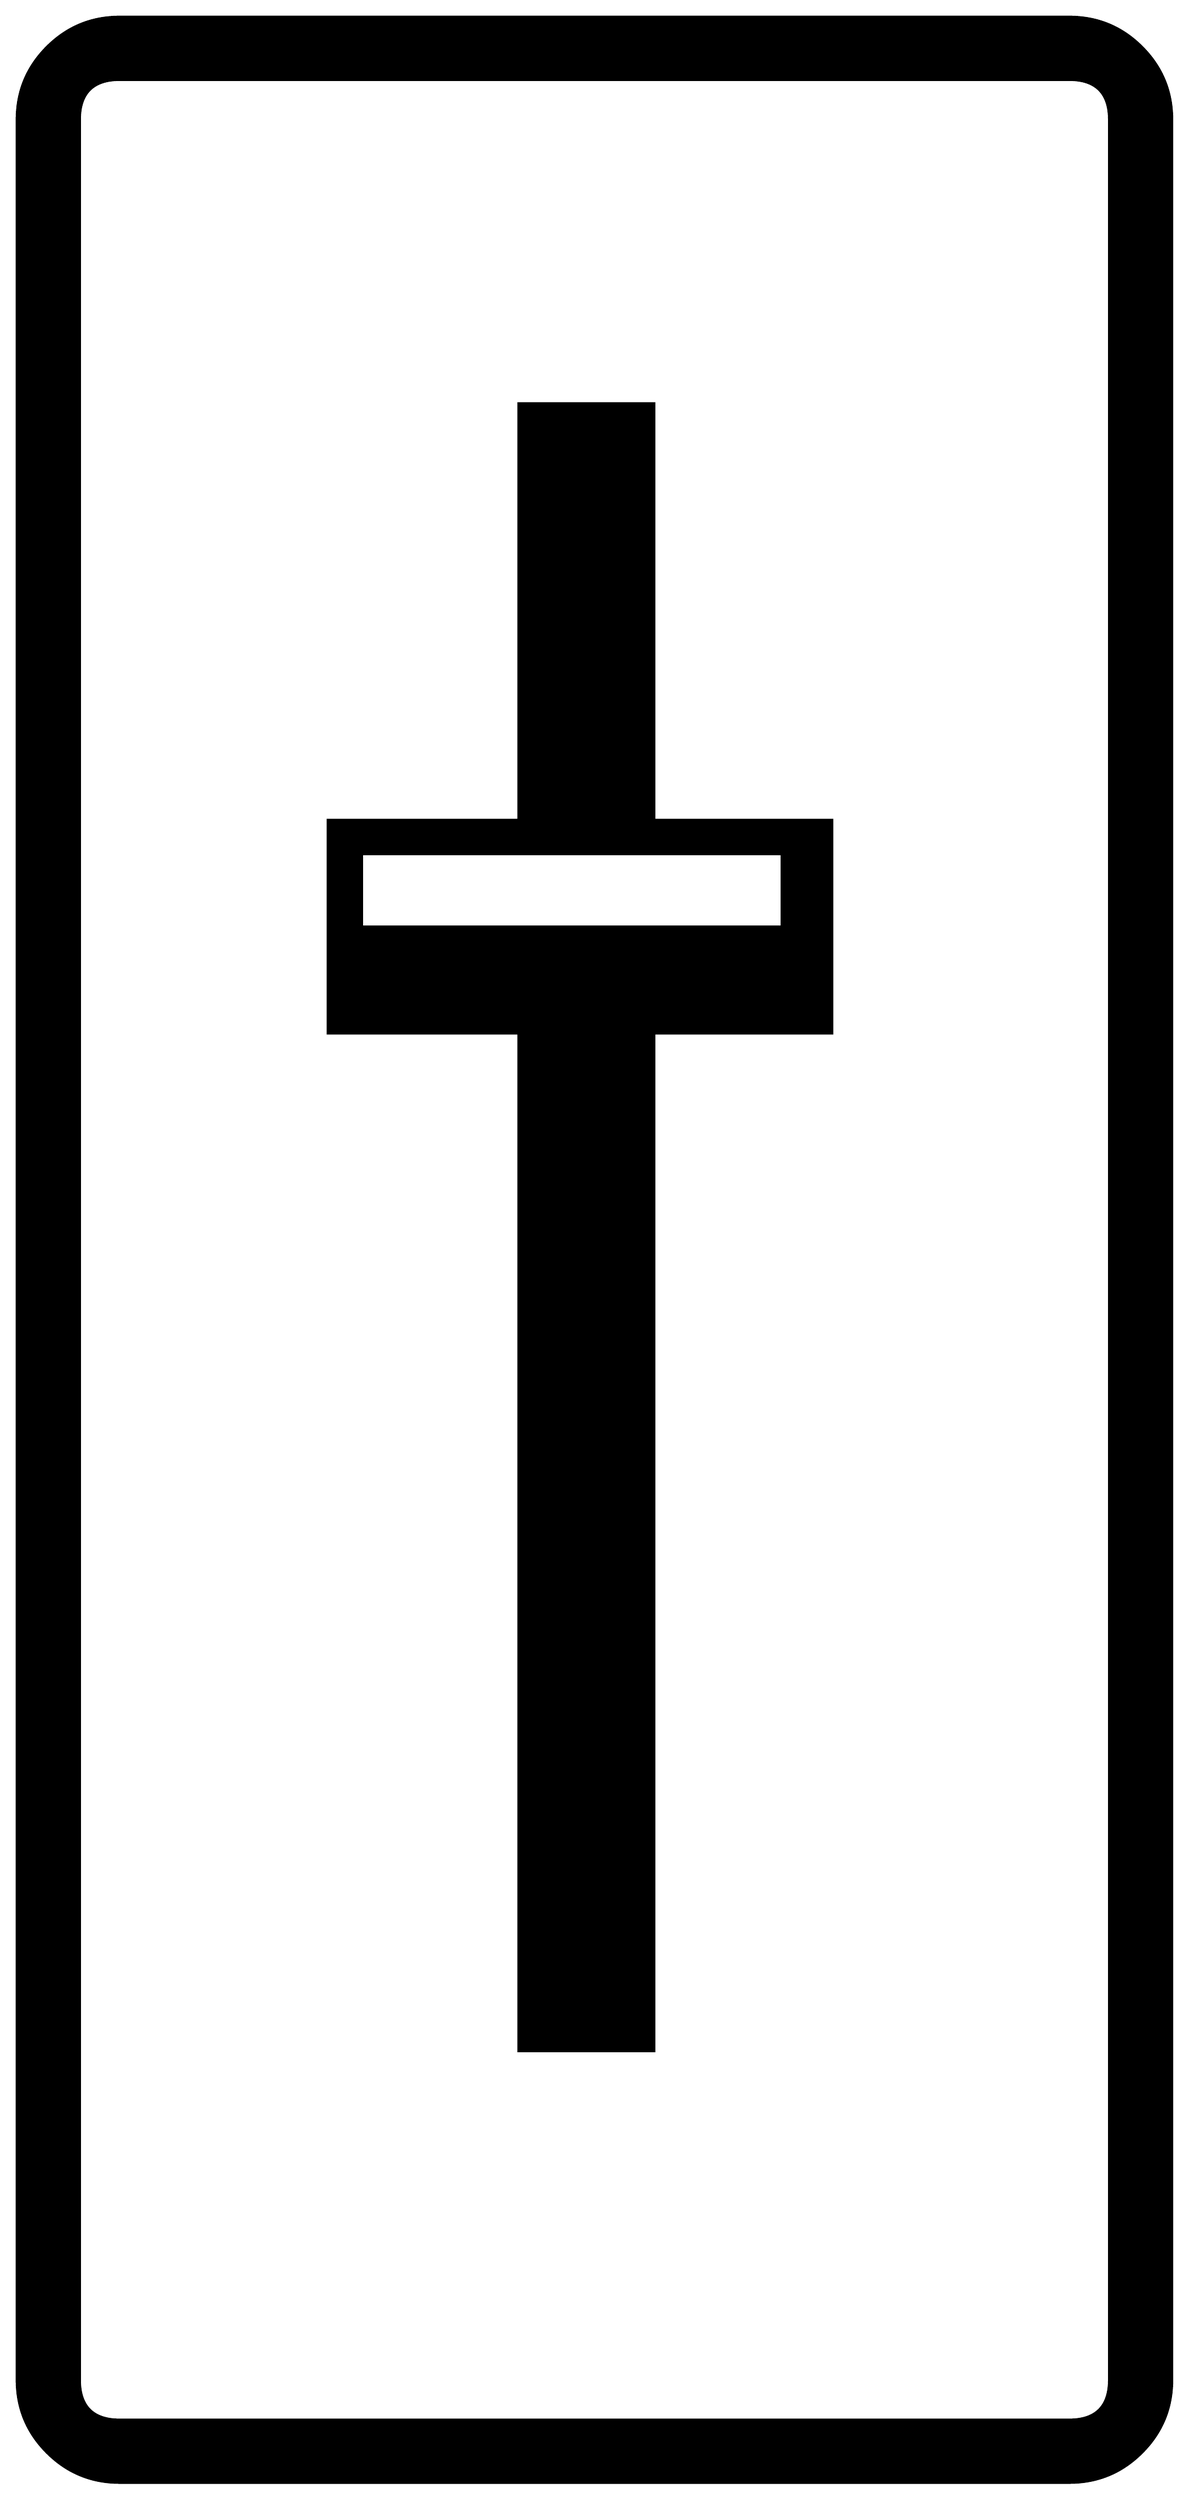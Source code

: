 


\begin{tikzpicture}[y=0.80pt, x=0.80pt, yscale=-1.0, xscale=1.0, inner sep=0pt, outer sep=0pt]
\begin{scope}[shift={(100.0,1730.0)},nonzero rule]
  \path[draw=.,fill=.,line width=1.600pt] (1149.0,294.0) .. controls
    (1149.0,316.667) and (1141.0,336.0) .. (1125.0,352.0) ..
    controls (1109.0,368.0) and (1089.667,376.0) .. (1067.0,376.0)
    -- (310.0,376.0) .. controls (287.333,376.0) and (268.0,368.0)
    .. (252.0,352.0) .. controls (236.0,336.0) and (228.0,316.667)
    .. (228.0,294.0) -- (228.0,-1507.0) .. controls
    (228.0,-1529.667) and (236.0,-1549.0) .. (252.0,-1565.0) ..
    controls (268.0,-1581.0) and (287.333,-1589.0) ..
    (310.0,-1589.0) -- (1067.0,-1589.0) .. controls
    (1089.667,-1589.0) and (1109.0,-1581.0) .. (1125.0,-1565.0) ..
    controls (1141.0,-1549.0) and (1149.0,-1529.667) ..
    (1149.0,-1507.0) -- (1149.0,294.0) -- cycle(1099.0,294.0) --
    (1099.0,-1507.0) .. controls (1099.0,-1528.333) and
    (1088.333,-1539.0) .. (1067.0,-1539.0) -- (310.0,-1539.0) ..
    controls (288.667,-1539.0) and (278.0,-1528.333) ..
    (278.0,-1507.0) -- (278.0,294.0) .. controls (278.0,315.333)
    and (288.667,326.0) .. (310.0,326.0) -- (1067.0,326.0) ..
    controls (1088.333,326.0) and (1099.0,315.333) .. (1099.0,294.0)
    -- cycle(878.0,-779.0) -- (736.0,-779.0) -- (736.0,32.0) --
    (628.0,32.0) -- (628.0,-779.0) -- (476.0,-779.0) --
    (476.0,-949.0) -- (628.0,-949.0) -- (628.0,-1281.0) --
    (736.0,-1281.0) -- (736.0,-949.0) -- (878.0,-949.0) --
    (878.0,-779.0) -- cycle(838.0,-864.0) -- (838.0,-922.0) --
    (503.0,-922.0) -- (503.0,-864.0) -- (838.0,-864.0) -- cycle;
\end{scope}

\end{tikzpicture}

